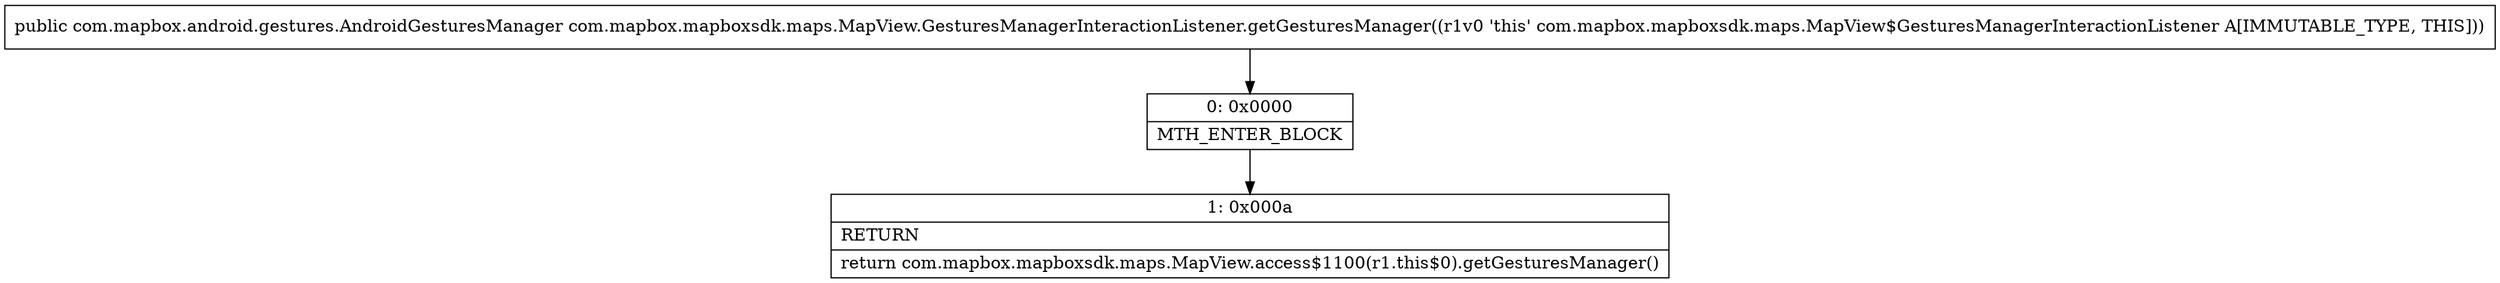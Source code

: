 digraph "CFG forcom.mapbox.mapboxsdk.maps.MapView.GesturesManagerInteractionListener.getGesturesManager()Lcom\/mapbox\/android\/gestures\/AndroidGesturesManager;" {
Node_0 [shape=record,label="{0\:\ 0x0000|MTH_ENTER_BLOCK\l}"];
Node_1 [shape=record,label="{1\:\ 0x000a|RETURN\l|return com.mapbox.mapboxsdk.maps.MapView.access$1100(r1.this$0).getGesturesManager()\l}"];
MethodNode[shape=record,label="{public com.mapbox.android.gestures.AndroidGesturesManager com.mapbox.mapboxsdk.maps.MapView.GesturesManagerInteractionListener.getGesturesManager((r1v0 'this' com.mapbox.mapboxsdk.maps.MapView$GesturesManagerInteractionListener A[IMMUTABLE_TYPE, THIS])) }"];
MethodNode -> Node_0;
Node_0 -> Node_1;
}

